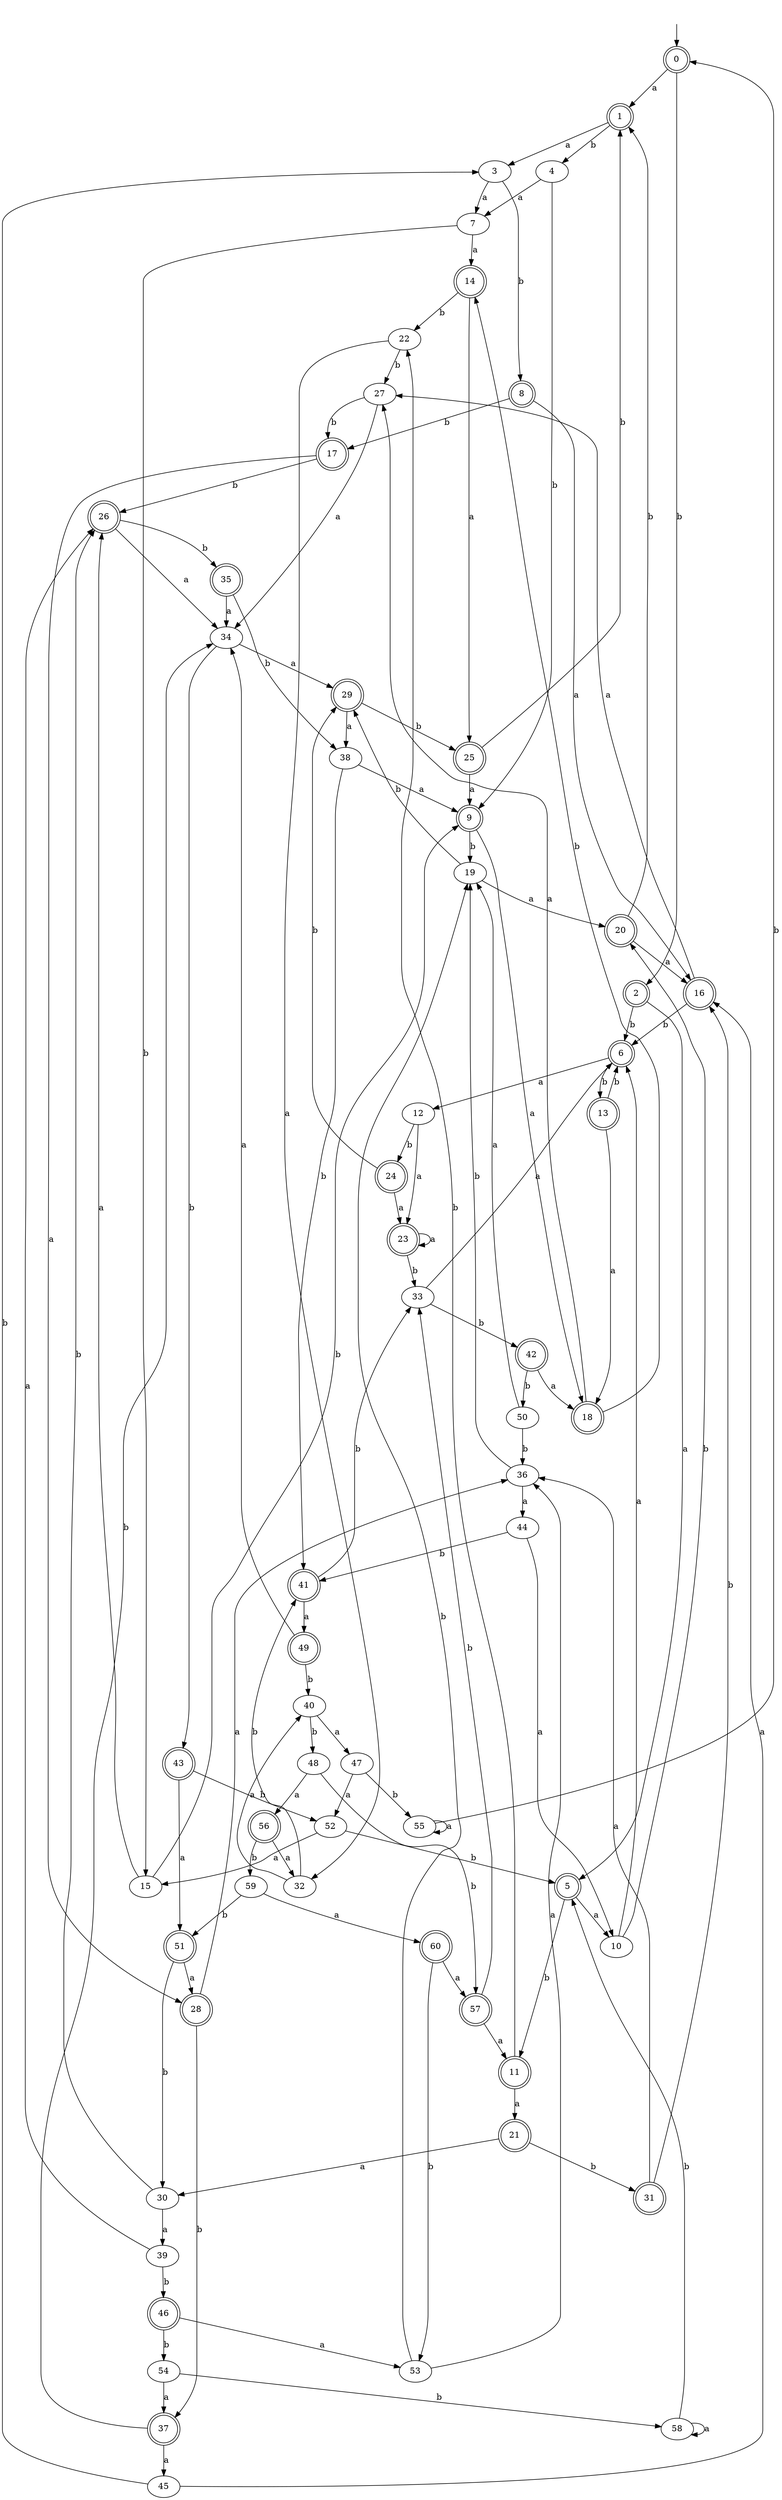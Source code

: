 digraph RandomDFA {
  __start0 [label="", shape=none];
  __start0 -> 0 [label=""];
  0 [shape=circle] [shape=doublecircle]
  0 -> 1 [label="a"]
  0 -> 2 [label="b"]
  1 [shape=doublecircle]
  1 -> 3 [label="a"]
  1 -> 4 [label="b"]
  2 [shape=doublecircle]
  2 -> 5 [label="a"]
  2 -> 6 [label="b"]
  3
  3 -> 7 [label="a"]
  3 -> 8 [label="b"]
  4
  4 -> 7 [label="a"]
  4 -> 9 [label="b"]
  5 [shape=doublecircle]
  5 -> 10 [label="a"]
  5 -> 11 [label="b"]
  6 [shape=doublecircle]
  6 -> 12 [label="a"]
  6 -> 13 [label="b"]
  7
  7 -> 14 [label="a"]
  7 -> 15 [label="b"]
  8 [shape=doublecircle]
  8 -> 16 [label="a"]
  8 -> 17 [label="b"]
  9 [shape=doublecircle]
  9 -> 18 [label="a"]
  9 -> 19 [label="b"]
  10
  10 -> 6 [label="a"]
  10 -> 20 [label="b"]
  11 [shape=doublecircle]
  11 -> 21 [label="a"]
  11 -> 22 [label="b"]
  12
  12 -> 23 [label="a"]
  12 -> 24 [label="b"]
  13 [shape=doublecircle]
  13 -> 18 [label="a"]
  13 -> 6 [label="b"]
  14 [shape=doublecircle]
  14 -> 25 [label="a"]
  14 -> 22 [label="b"]
  15
  15 -> 26 [label="a"]
  15 -> 9 [label="b"]
  16 [shape=doublecircle]
  16 -> 27 [label="a"]
  16 -> 6 [label="b"]
  17 [shape=doublecircle]
  17 -> 28 [label="a"]
  17 -> 26 [label="b"]
  18 [shape=doublecircle]
  18 -> 27 [label="a"]
  18 -> 14 [label="b"]
  19
  19 -> 20 [label="a"]
  19 -> 29 [label="b"]
  20 [shape=doublecircle]
  20 -> 16 [label="a"]
  20 -> 1 [label="b"]
  21 [shape=doublecircle]
  21 -> 30 [label="a"]
  21 -> 31 [label="b"]
  22
  22 -> 32 [label="a"]
  22 -> 27 [label="b"]
  23 [shape=doublecircle]
  23 -> 23 [label="a"]
  23 -> 33 [label="b"]
  24 [shape=doublecircle]
  24 -> 23 [label="a"]
  24 -> 29 [label="b"]
  25 [shape=doublecircle]
  25 -> 9 [label="a"]
  25 -> 1 [label="b"]
  26 [shape=doublecircle]
  26 -> 34 [label="a"]
  26 -> 35 [label="b"]
  27
  27 -> 34 [label="a"]
  27 -> 17 [label="b"]
  28 [shape=doublecircle]
  28 -> 36 [label="a"]
  28 -> 37 [label="b"]
  29 [shape=doublecircle]
  29 -> 38 [label="a"]
  29 -> 25 [label="b"]
  30
  30 -> 39 [label="a"]
  30 -> 26 [label="b"]
  31 [shape=doublecircle]
  31 -> 36 [label="a"]
  31 -> 16 [label="b"]
  32
  32 -> 40 [label="a"]
  32 -> 41 [label="b"]
  33
  33 -> 6 [label="a"]
  33 -> 42 [label="b"]
  34
  34 -> 29 [label="a"]
  34 -> 43 [label="b"]
  35 [shape=doublecircle]
  35 -> 34 [label="a"]
  35 -> 38 [label="b"]
  36
  36 -> 44 [label="a"]
  36 -> 19 [label="b"]
  37 [shape=doublecircle]
  37 -> 45 [label="a"]
  37 -> 34 [label="b"]
  38
  38 -> 9 [label="a"]
  38 -> 41 [label="b"]
  39
  39 -> 26 [label="a"]
  39 -> 46 [label="b"]
  40
  40 -> 47 [label="a"]
  40 -> 48 [label="b"]
  41 [shape=doublecircle]
  41 -> 49 [label="a"]
  41 -> 33 [label="b"]
  42 [shape=doublecircle]
  42 -> 18 [label="a"]
  42 -> 50 [label="b"]
  43 [shape=doublecircle]
  43 -> 51 [label="a"]
  43 -> 52 [label="b"]
  44
  44 -> 10 [label="a"]
  44 -> 41 [label="b"]
  45
  45 -> 16 [label="a"]
  45 -> 3 [label="b"]
  46 [shape=doublecircle]
  46 -> 53 [label="a"]
  46 -> 54 [label="b"]
  47
  47 -> 52 [label="a"]
  47 -> 55 [label="b"]
  48
  48 -> 56 [label="a"]
  48 -> 57 [label="b"]
  49 [shape=doublecircle]
  49 -> 34 [label="a"]
  49 -> 40 [label="b"]
  50
  50 -> 19 [label="a"]
  50 -> 36 [label="b"]
  51 [shape=doublecircle]
  51 -> 28 [label="a"]
  51 -> 30 [label="b"]
  52
  52 -> 15 [label="a"]
  52 -> 5 [label="b"]
  53
  53 -> 36 [label="a"]
  53 -> 19 [label="b"]
  54
  54 -> 37 [label="a"]
  54 -> 58 [label="b"]
  55
  55 -> 55 [label="a"]
  55 -> 0 [label="b"]
  56 [shape=doublecircle]
  56 -> 32 [label="a"]
  56 -> 59 [label="b"]
  57 [shape=doublecircle]
  57 -> 11 [label="a"]
  57 -> 33 [label="b"]
  58
  58 -> 58 [label="a"]
  58 -> 5 [label="b"]
  59
  59 -> 60 [label="a"]
  59 -> 51 [label="b"]
  60 [shape=doublecircle]
  60 -> 57 [label="a"]
  60 -> 53 [label="b"]
}
